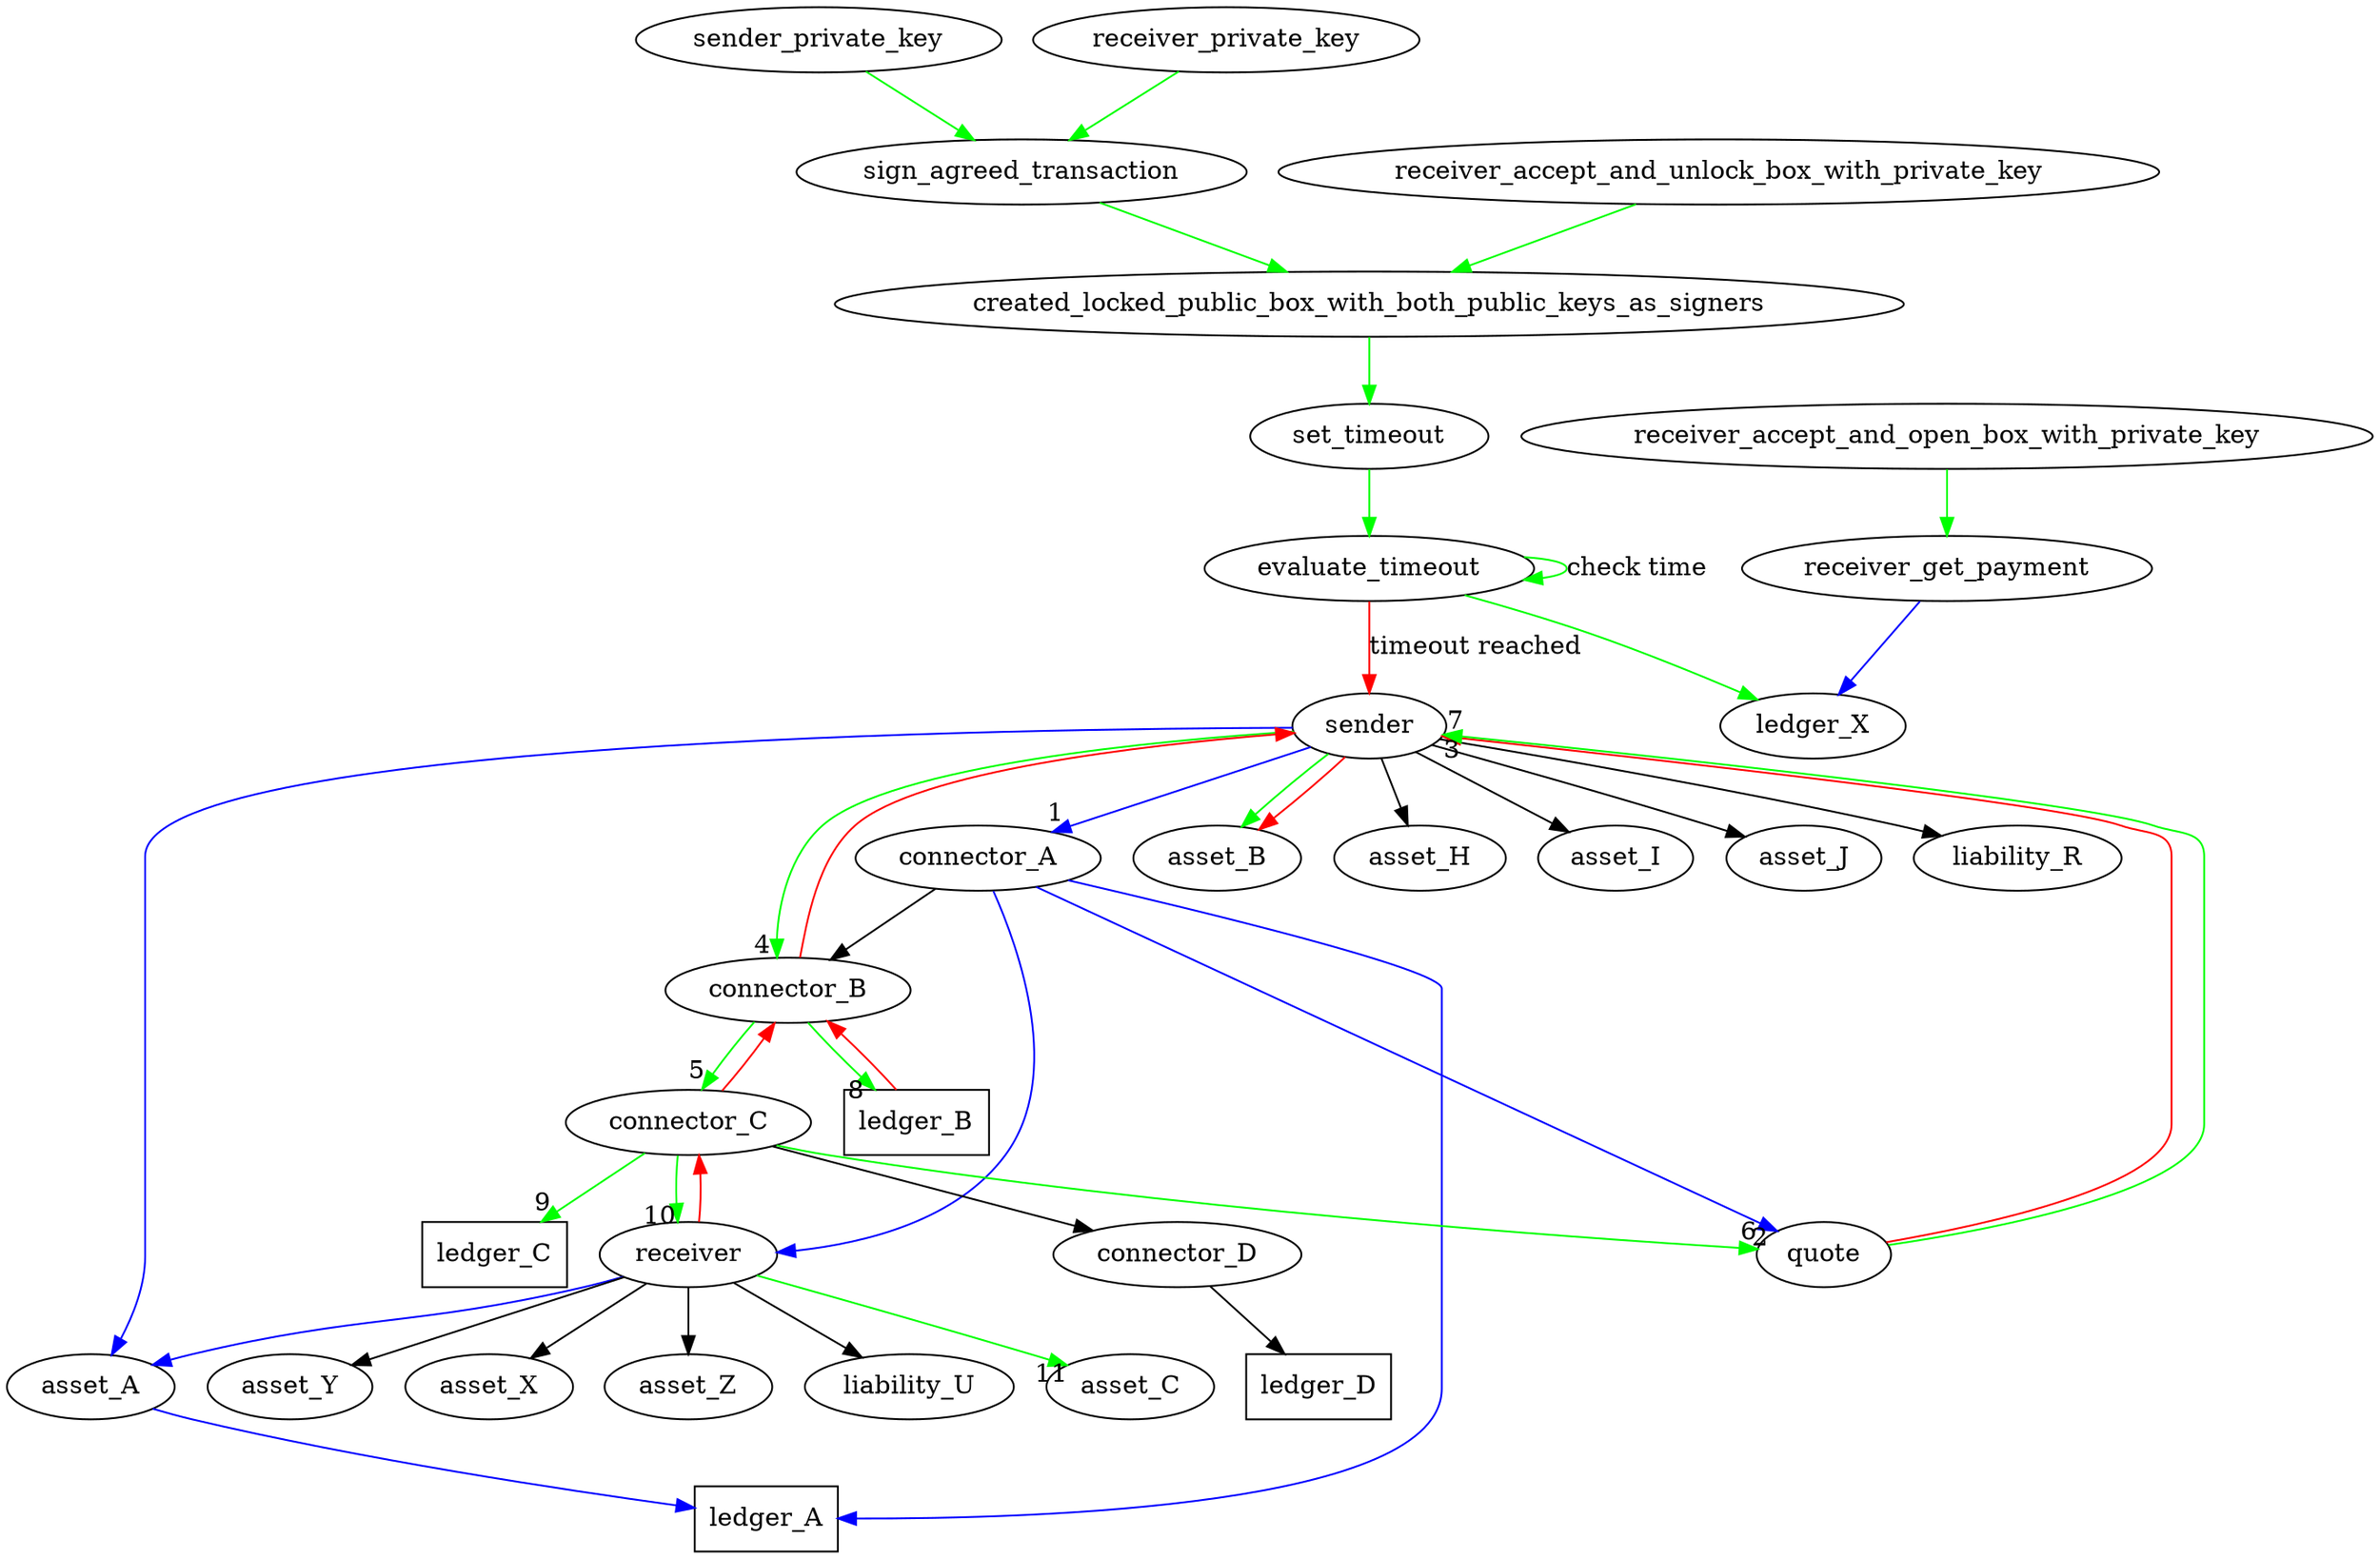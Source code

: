 digraph G {

    # asset_A, asset_B, asset_C, asset_H, asset_I, asset_J, asset_X, asset_Y, asset_Z [shape=box];
    ledger_A, ledger_B, ledger_C, ledger_D [shape=box];

    sender -> asset_A [color="blue"];
    sender -> asset_B [color="green"];
    sender -> asset_H;
    sender -> asset_I;
    sender -> asset_J;
    sender -> liability_R;
    sender -> connector_A [headlabel="1", labelangle=60] [color="blue"];
    sender -> connector_B [headlabel="4", labelangle=50] [color="green"];

    connector_A -> ledger_A [color="blue"];
    connector_B -> ledger_B [headlabel="8", labelangle=50] [color="green"];
    connector_C -> ledger_C [headlabel="9", labelangle=50] [color="green"];
    connector_A -> connector_B;
    connector_B -> connector_C [headlabel="5", labelangle=50] [color="green"];
    connector_C -> receiver [headlabel="10", labelangle=70] [color="green"];
    connector_A -> receiver [color="blue"];

    connector_C -> connector_D;
    connector_D -> ledger_D;

    receiver -> asset_C [headlabel="11", labelangle=50] [color="green"];
    receiver -> asset_A [color="blue"];
    receiver -> asset_Y;
    receiver -> asset_X;
    receiver -> asset_Z;
    receiver -> liability_U;
    asset_A -> ledger_A [color="blue"];

    # Quoting
    connector_A -> quote [headlabel="2", labelangle=50] [color="blue"];
    quote -> sender [headlabel="3", labelangle=-50] [color="red"];

    connector_C -> quote [headlabel="6", labelangle=-60] [color="green"];
    quote -> sender [headlabel="7", labelangle=50] [color="green"];

    # Receiver reject or havent the right private key
    receiver -> connector_C [color="red"];
    connector_C -> connector_B [color="red"];
    ledger_B -> connector_B [color="red"];
    connector_B -> sender [color="red"];
    sender -> asset_B [color="red"];

    sender_private_key -> sign_agreed_transaction [color="green"];
    receiver_private_key -> sign_agreed_transaction [color="green"];

    sign_agreed_transaction -> created_locked_public_box_with_both_public_keys_as_signers [color="green"];

    receiver_accept_and_unlock_box_with_private_key -> created_locked_public_box_with_both_public_keys_as_signers [color="green"];

    created_locked_public_box_with_both_public_keys_as_signers -> set_timeout [color="green"]

    set_timeout -> evaluate_timeout [color="green"]

    evaluate_timeout -> sender [label="timeout reached" color="red"];

    evaluate_timeout -> evaluate_timeout [label="check time" color="green"];

    evaluate_timeout -> ledger_X [color="green"];

    receiver_accept_and_open_box_with_private_key -> receiver_get_payment [color="green"];

    receiver_get_payment -> ledger_X [color="blue"];

}
